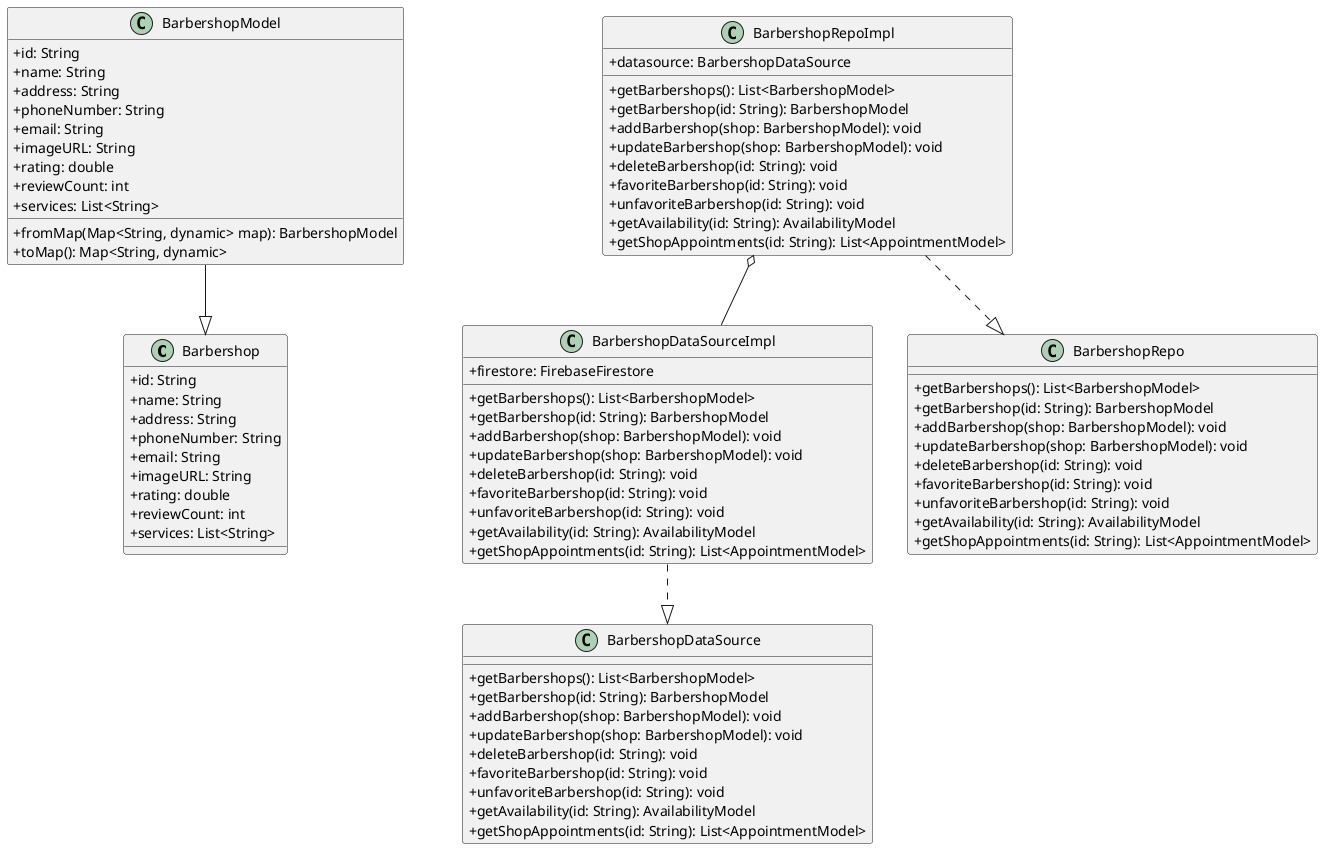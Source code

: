 
@startuml class_diagram2
skinparam classAttributeIconSize 0


class Barbershop {
    + id: String
    + name: String
    + address: String
    + phoneNumber: String
    + email: String
    + imageURL: String
    + rating: double
    + reviewCount: int
    + services: List<String>
}
class BarbershopModel {
    + id: String
    + name: String
    + address: String
    + phoneNumber: String
    + email: String
    + imageURL: String
    + rating: double
    + reviewCount: int
    + services: List<String>
    + fromMap(Map<String, dynamic> map): BarbershopModel
    + toMap(): Map<String, dynamic>
}

class BarbershopDataSource {
    + getBarbershops(): List<BarbershopModel>
    + getBarbershop(id: String): BarbershopModel
    + addBarbershop(shop: BarbershopModel): void
    + updateBarbershop(shop: BarbershopModel): void
    + deleteBarbershop(id: String): void
    + favoriteBarbershop(id: String): void
    + unfavoriteBarbershop(id: String): void
    + getAvailability(id: String): AvailabilityModel
    + getShopAppointments(id: String): List<AppointmentModel>

}
class BarbershopDataSourceImpl {
    + firestore: FirebaseFirestore
    + getBarbershops(): List<BarbershopModel>
    + getBarbershop(id: String): BarbershopModel
    + addBarbershop(shop: BarbershopModel): void
    + updateBarbershop(shop: BarbershopModel): void
    + deleteBarbershop(id: String): void
    + favoriteBarbershop(id: String): void
    + unfavoriteBarbershop(id: String): void
    + getAvailability(id: String): AvailabilityModel
    + getShopAppointments(id: String): List<AppointmentModel>
}

class BarbershopRepo {
    + getBarbershops(): List<BarbershopModel>
    + getBarbershop(id: String): BarbershopModel
    + addBarbershop(shop: BarbershopModel): void
    + updateBarbershop(shop: BarbershopModel): void
    + deleteBarbershop(id: String): void
    + favoriteBarbershop(id: String): void
    + unfavoriteBarbershop(id: String): void
    + getAvailability(id: String): AvailabilityModel
    + getShopAppointments(id: String): List<AppointmentModel>
}
class BarbershopRepoImpl {
    + datasource: BarbershopDataSource
    + getBarbershops(): List<BarbershopModel>
    + getBarbershop(id: String): BarbershopModel
    + addBarbershop(shop: BarbershopModel): void
    + updateBarbershop(shop: BarbershopModel): void
    + deleteBarbershop(id: String): void
    + favoriteBarbershop(id: String): void
    + unfavoriteBarbershop(id: String): void
    + getAvailability(id: String): AvailabilityModel
    + getShopAppointments(id: String): List<AppointmentModel>
}


' Barbershop Relationships
BarbershopDataSourceImpl ..|> BarbershopDataSource
BarbershopModel --|> Barbershop
BarbershopRepoImpl ..|> BarbershopRepo
BarbershopRepoImpl o-- BarbershopDataSourceImpl

@enduml
